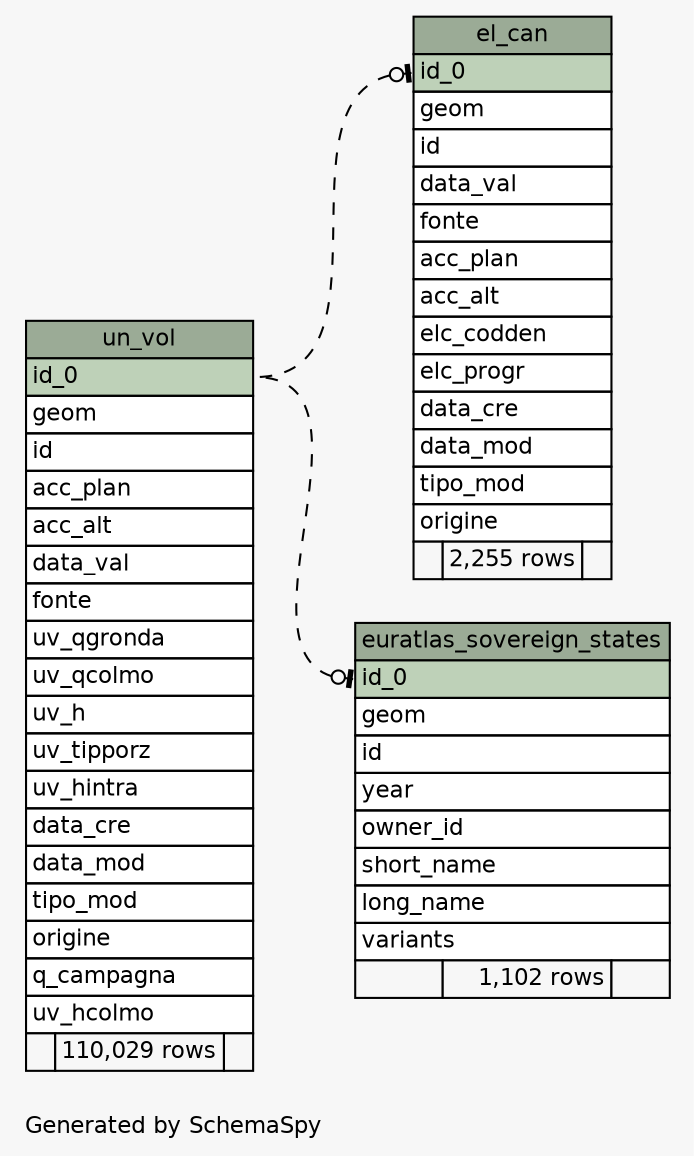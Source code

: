 // dot 2.38.0 on Mac OS X 10.10.1
// SchemaSpy rev 590
digraph "largeImpliedRelationshipsDiagram" {
  graph [
    rankdir="RL"
    bgcolor="#f7f7f7"
    label="\nGenerated by SchemaSpy"
    labeljust="l"
    nodesep="0.18"
    ranksep="0.46"
    fontname="Helvetica"
    fontsize="11"
  ];
  node [
    fontname="Helvetica"
    fontsize="11"
    shape="plaintext"
  ];
  edge [
    arrowsize="0.8"
  ];
  "el_can" [
    label=<
    <TABLE BORDER="0" CELLBORDER="1" CELLSPACING="0" BGCOLOR="#ffffff">
      <TR><TD COLSPAN="3" BGCOLOR="#9bab96" ALIGN="CENTER">el_can</TD></TR>
      <TR><TD PORT="id_0" COLSPAN="3" BGCOLOR="#bed1b8" ALIGN="LEFT">id_0</TD></TR>
      <TR><TD PORT="geom" COLSPAN="3" ALIGN="LEFT">geom</TD></TR>
      <TR><TD PORT="id" COLSPAN="3" ALIGN="LEFT">id</TD></TR>
      <TR><TD PORT="data_val" COLSPAN="3" ALIGN="LEFT">data_val</TD></TR>
      <TR><TD PORT="fonte" COLSPAN="3" ALIGN="LEFT">fonte</TD></TR>
      <TR><TD PORT="acc_plan" COLSPAN="3" ALIGN="LEFT">acc_plan</TD></TR>
      <TR><TD PORT="acc_alt" COLSPAN="3" ALIGN="LEFT">acc_alt</TD></TR>
      <TR><TD PORT="elc_codden" COLSPAN="3" ALIGN="LEFT">elc_codden</TD></TR>
      <TR><TD PORT="elc_progr" COLSPAN="3" ALIGN="LEFT">elc_progr</TD></TR>
      <TR><TD PORT="data_cre" COLSPAN="3" ALIGN="LEFT">data_cre</TD></TR>
      <TR><TD PORT="data_mod" COLSPAN="3" ALIGN="LEFT">data_mod</TD></TR>
      <TR><TD PORT="tipo_mod" COLSPAN="3" ALIGN="LEFT">tipo_mod</TD></TR>
      <TR><TD PORT="origine" COLSPAN="3" ALIGN="LEFT">origine</TD></TR>
      <TR><TD ALIGN="LEFT" BGCOLOR="#f7f7f7">  </TD><TD ALIGN="RIGHT" BGCOLOR="#f7f7f7">2,255 rows</TD><TD ALIGN="RIGHT" BGCOLOR="#f7f7f7">  </TD></TR>
    </TABLE>>
    URL="tables/el_can.html"
    tooltip="el_can"
  ];
  "euratlas_sovereign_states" [
    label=<
    <TABLE BORDER="0" CELLBORDER="1" CELLSPACING="0" BGCOLOR="#ffffff">
      <TR><TD COLSPAN="3" BGCOLOR="#9bab96" ALIGN="CENTER">euratlas_sovereign_states</TD></TR>
      <TR><TD PORT="id_0" COLSPAN="3" BGCOLOR="#bed1b8" ALIGN="LEFT">id_0</TD></TR>
      <TR><TD PORT="geom" COLSPAN="3" ALIGN="LEFT">geom</TD></TR>
      <TR><TD PORT="id" COLSPAN="3" ALIGN="LEFT">id</TD></TR>
      <TR><TD PORT="year" COLSPAN="3" ALIGN="LEFT">year</TD></TR>
      <TR><TD PORT="owner_id" COLSPAN="3" ALIGN="LEFT">owner_id</TD></TR>
      <TR><TD PORT="short_name" COLSPAN="3" ALIGN="LEFT">short_name</TD></TR>
      <TR><TD PORT="long_name" COLSPAN="3" ALIGN="LEFT">long_name</TD></TR>
      <TR><TD PORT="variants" COLSPAN="3" ALIGN="LEFT">variants</TD></TR>
      <TR><TD ALIGN="LEFT" BGCOLOR="#f7f7f7">  </TD><TD ALIGN="RIGHT" BGCOLOR="#f7f7f7">1,102 rows</TD><TD ALIGN="RIGHT" BGCOLOR="#f7f7f7">  </TD></TR>
    </TABLE>>
    URL="tables/euratlas_sovereign_states.html"
    tooltip="euratlas_sovereign_states"
  ];
  "un_vol" [
    label=<
    <TABLE BORDER="0" CELLBORDER="1" CELLSPACING="0" BGCOLOR="#ffffff">
      <TR><TD COLSPAN="3" BGCOLOR="#9bab96" ALIGN="CENTER">un_vol</TD></TR>
      <TR><TD PORT="id_0" COLSPAN="3" BGCOLOR="#bed1b8" ALIGN="LEFT">id_0</TD></TR>
      <TR><TD PORT="geom" COLSPAN="3" ALIGN="LEFT">geom</TD></TR>
      <TR><TD PORT="id" COLSPAN="3" ALIGN="LEFT">id</TD></TR>
      <TR><TD PORT="acc_plan" COLSPAN="3" ALIGN="LEFT">acc_plan</TD></TR>
      <TR><TD PORT="acc_alt" COLSPAN="3" ALIGN="LEFT">acc_alt</TD></TR>
      <TR><TD PORT="data_val" COLSPAN="3" ALIGN="LEFT">data_val</TD></TR>
      <TR><TD PORT="fonte" COLSPAN="3" ALIGN="LEFT">fonte</TD></TR>
      <TR><TD PORT="uv_qgronda" COLSPAN="3" ALIGN="LEFT">uv_qgronda</TD></TR>
      <TR><TD PORT="uv_qcolmo" COLSPAN="3" ALIGN="LEFT">uv_qcolmo</TD></TR>
      <TR><TD PORT="uv_h" COLSPAN="3" ALIGN="LEFT">uv_h</TD></TR>
      <TR><TD PORT="uv_tipporz" COLSPAN="3" ALIGN="LEFT">uv_tipporz</TD></TR>
      <TR><TD PORT="uv_hintra" COLSPAN="3" ALIGN="LEFT">uv_hintra</TD></TR>
      <TR><TD PORT="data_cre" COLSPAN="3" ALIGN="LEFT">data_cre</TD></TR>
      <TR><TD PORT="data_mod" COLSPAN="3" ALIGN="LEFT">data_mod</TD></TR>
      <TR><TD PORT="tipo_mod" COLSPAN="3" ALIGN="LEFT">tipo_mod</TD></TR>
      <TR><TD PORT="origine" COLSPAN="3" ALIGN="LEFT">origine</TD></TR>
      <TR><TD PORT="q_campagna" COLSPAN="3" ALIGN="LEFT">q_campagna</TD></TR>
      <TR><TD PORT="uv_hcolmo" COLSPAN="3" ALIGN="LEFT">uv_hcolmo</TD></TR>
      <TR><TD ALIGN="LEFT" BGCOLOR="#f7f7f7">  </TD><TD ALIGN="RIGHT" BGCOLOR="#f7f7f7">110,029 rows</TD><TD ALIGN="RIGHT" BGCOLOR="#f7f7f7">  </TD></TR>
    </TABLE>>
    URL="tables/un_vol.html"
    tooltip="un_vol"
  ];
  "el_can":"id_0":w -> "un_vol":"id_0":e [arrowhead=none dir=back arrowtail=teeodot style=dashed];
  "euratlas_sovereign_states":"id_0":w -> "un_vol":"id_0":e [arrowhead=none dir=back arrowtail=teeodot style=dashed];
}
